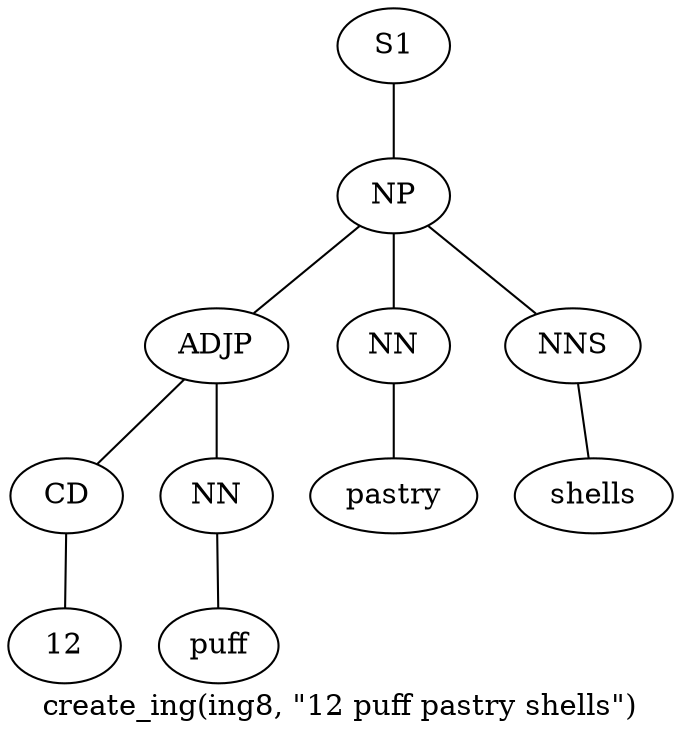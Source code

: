 graph SyntaxGraph {
	label = "create_ing(ing8, \"12 puff pastry shells\")";
	Node0 [label="S1"];
	Node1 [label="NP"];
	Node2 [label="ADJP"];
	Node3 [label="CD"];
	Node4 [label="12"];
	Node5 [label="NN"];
	Node6 [label="puff"];
	Node7 [label="NN"];
	Node8 [label="pastry"];
	Node9 [label="NNS"];
	Node10 [label="shells"];

	Node0 -- Node1;
	Node1 -- Node2;
	Node1 -- Node7;
	Node1 -- Node9;
	Node2 -- Node3;
	Node2 -- Node5;
	Node3 -- Node4;
	Node5 -- Node6;
	Node7 -- Node8;
	Node9 -- Node10;
}